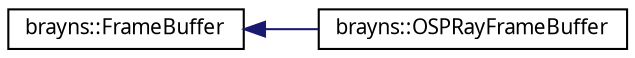 digraph "Graphical Class Hierarchy"
{
  edge [fontname="Sans",fontsize="10",labelfontname="Sans",labelfontsize="10"];
  node [fontname="Sans",fontsize="10",shape=record];
  rankdir="LR";
  Node1 [label="brayns::FrameBuffer",height=0.2,width=0.4,color="black", fillcolor="white", style="filled",URL="$classbrayns_1_1_frame_buffer.html"];
  Node1 -> Node2 [dir="back",color="midnightblue",fontsize="10",style="solid",fontname="Sans"];
  Node2 [label="brayns::OSPRayFrameBuffer",height=0.2,width=0.4,color="black", fillcolor="white", style="filled",URL="$classbrayns_1_1_o_s_p_ray_frame_buffer.html"];
}
